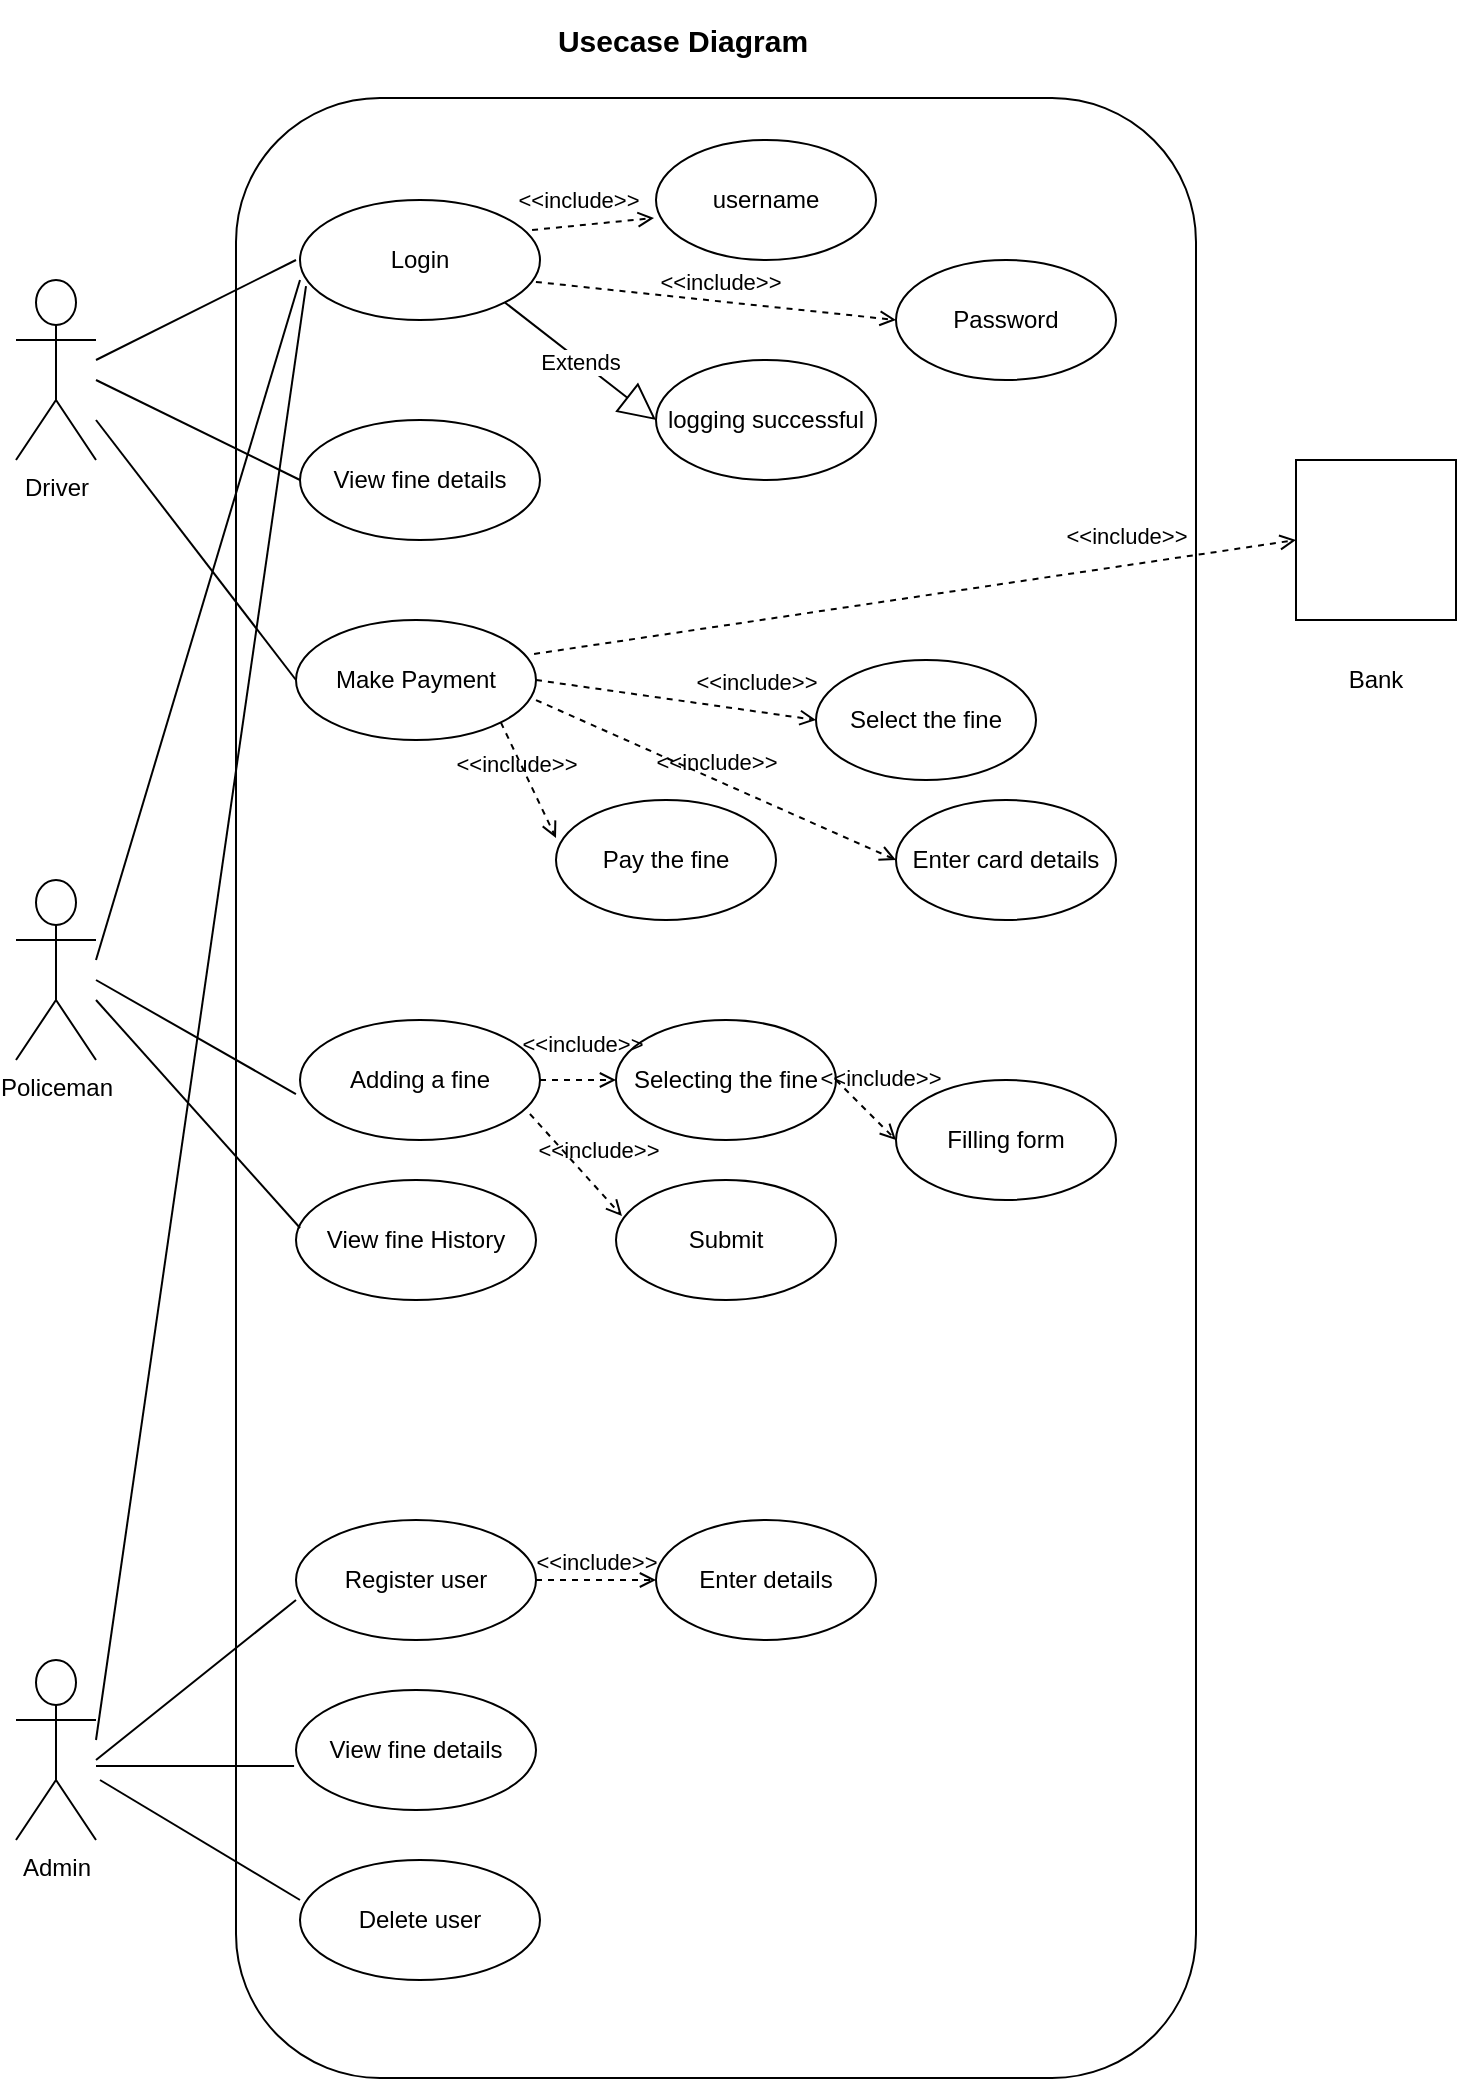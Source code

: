 <mxfile version="12.9.12" type="device"><diagram id="s2rFTcy_ans9lMq_LmtG" name="Page-1"><mxGraphModel dx="526" dy="378" grid="1" gridSize="10" guides="1" tooltips="1" connect="1" arrows="1" fold="1" page="1" pageScale="1" pageWidth="827" pageHeight="1169" math="0" shadow="0"><root><mxCell id="0"/><mxCell id="1" parent="0"/><mxCell id="iKHe4YNWkChNfjw-NhJn-3" value="" style="rounded=1;whiteSpace=wrap;html=1;flipV=1;flipH=1;" parent="1" vertex="1"><mxGeometry x="190" y="89" width="480" height="990" as="geometry"/></mxCell><mxCell id="iKHe4YNWkChNfjw-NhJn-5" value="&lt;b&gt;&lt;font style=&quot;font-size: 15px&quot;&gt;Usecase Diagram&lt;/font&gt;&lt;/b&gt;" style="text;html=1;strokeColor=none;fillColor=none;align=center;verticalAlign=middle;whiteSpace=wrap;rounded=0;" parent="1" vertex="1"><mxGeometry x="342" y="40" width="143" height="40" as="geometry"/></mxCell><mxCell id="iKHe4YNWkChNfjw-NhJn-9" value="Driver" style="shape=umlActor;verticalLabelPosition=bottom;labelBackgroundColor=#ffffff;verticalAlign=top;html=1;" parent="1" vertex="1"><mxGeometry x="80" y="180" width="40" height="90" as="geometry"/></mxCell><mxCell id="iKHe4YNWkChNfjw-NhJn-32" value="Policeman" style="shape=umlActor;verticalLabelPosition=bottom;labelBackgroundColor=#ffffff;verticalAlign=top;html=1;" parent="1" vertex="1"><mxGeometry x="80" y="480" width="40" height="90" as="geometry"/></mxCell><mxCell id="iKHe4YNWkChNfjw-NhJn-51" value="Admin" style="shape=umlActor;verticalLabelPosition=bottom;labelBackgroundColor=#ffffff;verticalAlign=top;html=1;" parent="1" vertex="1"><mxGeometry x="80" y="870" width="40" height="90" as="geometry"/></mxCell><mxCell id="iKHe4YNWkChNfjw-NhJn-13" value="Login" style="ellipse;whiteSpace=wrap;html=1;" parent="1" vertex="1"><mxGeometry x="222" y="140" width="120" height="60" as="geometry"/></mxCell><mxCell id="iKHe4YNWkChNfjw-NhJn-14" value="username" style="ellipse;whiteSpace=wrap;html=1;" parent="1" vertex="1"><mxGeometry x="400" y="110" width="110" height="60" as="geometry"/></mxCell><mxCell id="iKHe4YNWkChNfjw-NhJn-15" value="Password" style="ellipse;whiteSpace=wrap;html=1;" parent="1" vertex="1"><mxGeometry x="520" y="170" width="110" height="60" as="geometry"/></mxCell><mxCell id="iKHe4YNWkChNfjw-NhJn-16" value="logging successful" style="ellipse;whiteSpace=wrap;html=1;" parent="1" vertex="1"><mxGeometry x="400" y="220" width="110" height="60" as="geometry"/></mxCell><mxCell id="iKHe4YNWkChNfjw-NhJn-17" value="&amp;lt;&amp;lt;include&amp;gt;&amp;gt;" style="edgeStyle=none;html=1;endArrow=open;verticalAlign=bottom;dashed=1;labelBackgroundColor=none;entryX=-0.009;entryY=0.65;entryDx=0;entryDy=0;entryPerimeter=0;exitX=0.967;exitY=0.25;exitDx=0;exitDy=0;exitPerimeter=0;" parent="1" source="iKHe4YNWkChNfjw-NhJn-13" target="iKHe4YNWkChNfjw-NhJn-14" edge="1"><mxGeometry x="-0.228" y="4" width="160" relative="1" as="geometry"><mxPoint x="310" y="150" as="sourcePoint"/><mxPoint x="470" y="150" as="targetPoint"/><mxPoint as="offset"/></mxGeometry></mxCell><mxCell id="iKHe4YNWkChNfjw-NhJn-18" value="&amp;lt;&amp;lt;include&amp;gt;&amp;gt;" style="edgeStyle=none;html=1;endArrow=open;verticalAlign=bottom;dashed=1;labelBackgroundColor=none;exitX=0.983;exitY=0.683;exitDx=0;exitDy=0;exitPerimeter=0;entryX=0;entryY=0.5;entryDx=0;entryDy=0;" parent="1" source="iKHe4YNWkChNfjw-NhJn-13" target="iKHe4YNWkChNfjw-NhJn-15" edge="1"><mxGeometry x="0.024" y="1" width="160" relative="1" as="geometry"><mxPoint x="340" y="190" as="sourcePoint"/><mxPoint x="498" y="200" as="targetPoint"/><mxPoint as="offset"/></mxGeometry></mxCell><mxCell id="iKHe4YNWkChNfjw-NhJn-19" value="Extends" style="endArrow=block;endSize=16;endFill=0;html=1;entryX=0;entryY=0.5;entryDx=0;entryDy=0;exitX=1;exitY=1;exitDx=0;exitDy=0;" parent="1" source="iKHe4YNWkChNfjw-NhJn-13" target="iKHe4YNWkChNfjw-NhJn-16" edge="1"><mxGeometry width="160" relative="1" as="geometry"><mxPoint x="250" y="230" as="sourcePoint"/><mxPoint x="410" y="230" as="targetPoint"/></mxGeometry></mxCell><mxCell id="iKHe4YNWkChNfjw-NhJn-20" value="" style="endArrow=none;html=1;" parent="1" edge="1"><mxGeometry width="50" height="50" relative="1" as="geometry"><mxPoint x="120" y="220" as="sourcePoint"/><mxPoint x="220" y="170" as="targetPoint"/></mxGeometry></mxCell><mxCell id="iKHe4YNWkChNfjw-NhJn-21" value="View fine details" style="ellipse;whiteSpace=wrap;html=1;" parent="1" vertex="1"><mxGeometry x="222" y="250" width="120" height="60" as="geometry"/></mxCell><mxCell id="iKHe4YNWkChNfjw-NhJn-22" value="Make Payment" style="ellipse;whiteSpace=wrap;html=1;" parent="1" vertex="1"><mxGeometry x="220" y="350" width="120" height="60" as="geometry"/></mxCell><mxCell id="iKHe4YNWkChNfjw-NhJn-23" value="Select the fine" style="ellipse;whiteSpace=wrap;html=1;" parent="1" vertex="1"><mxGeometry x="480" y="370" width="110" height="60" as="geometry"/></mxCell><mxCell id="iKHe4YNWkChNfjw-NhJn-24" value="Enter card details" style="ellipse;whiteSpace=wrap;html=1;" parent="1" vertex="1"><mxGeometry x="520" y="440" width="110" height="60" as="geometry"/></mxCell><mxCell id="iKHe4YNWkChNfjw-NhJn-25" value="Pay the fine" style="ellipse;whiteSpace=wrap;html=1;" parent="1" vertex="1"><mxGeometry x="350" y="440" width="110" height="60" as="geometry"/></mxCell><mxCell id="iKHe4YNWkChNfjw-NhJn-27" value="" style="endArrow=none;html=1;entryX=0;entryY=0.5;entryDx=0;entryDy=0;" parent="1" target="iKHe4YNWkChNfjw-NhJn-21" edge="1"><mxGeometry width="50" height="50" relative="1" as="geometry"><mxPoint x="120" y="230" as="sourcePoint"/><mxPoint x="230" y="260" as="targetPoint"/></mxGeometry></mxCell><mxCell id="iKHe4YNWkChNfjw-NhJn-28" value="" style="endArrow=none;html=1;entryX=0;entryY=0.5;entryDx=0;entryDy=0;" parent="1" target="iKHe4YNWkChNfjw-NhJn-22" edge="1"><mxGeometry width="50" height="50" relative="1" as="geometry"><mxPoint x="120" y="250" as="sourcePoint"/><mxPoint x="300" y="330" as="targetPoint"/></mxGeometry></mxCell><mxCell id="iKHe4YNWkChNfjw-NhJn-29" value="&amp;lt;&amp;lt;include&amp;gt;&amp;gt;" style="edgeStyle=none;html=1;endArrow=open;verticalAlign=bottom;dashed=1;labelBackgroundColor=none;entryX=0;entryY=0.5;entryDx=0;entryDy=0;exitX=1;exitY=0.5;exitDx=0;exitDy=0;" parent="1" source="iKHe4YNWkChNfjw-NhJn-22" target="iKHe4YNWkChNfjw-NhJn-23" edge="1"><mxGeometry x="0.56" y="6" width="160" relative="1" as="geometry"><mxPoint x="437.03" y="333" as="sourcePoint"/><mxPoint x="500" y="327" as="targetPoint"/><mxPoint as="offset"/></mxGeometry></mxCell><mxCell id="iKHe4YNWkChNfjw-NhJn-30" value="&amp;lt;&amp;lt;include&amp;gt;&amp;gt;" style="edgeStyle=none;html=1;endArrow=open;verticalAlign=bottom;dashed=1;labelBackgroundColor=none;entryX=0;entryY=0.5;entryDx=0;entryDy=0;exitX=1;exitY=0.667;exitDx=0;exitDy=0;exitPerimeter=0;" parent="1" source="iKHe4YNWkChNfjw-NhJn-22" target="iKHe4YNWkChNfjw-NhJn-24" edge="1"><mxGeometry width="160" relative="1" as="geometry"><mxPoint x="430" y="340" as="sourcePoint"/><mxPoint x="520" y="340" as="targetPoint"/><mxPoint as="offset"/></mxGeometry></mxCell><mxCell id="iKHe4YNWkChNfjw-NhJn-31" value="&amp;lt;&amp;lt;include&amp;gt;&amp;gt;" style="edgeStyle=none;html=1;endArrow=open;verticalAlign=bottom;dashed=1;labelBackgroundColor=none;entryX=0;entryY=0.317;entryDx=0;entryDy=0;exitX=1;exitY=1;exitDx=0;exitDy=0;entryPerimeter=0;" parent="1" source="iKHe4YNWkChNfjw-NhJn-22" target="iKHe4YNWkChNfjw-NhJn-25" edge="1"><mxGeometry x="-0.07" y="-6" width="160" relative="1" as="geometry"><mxPoint x="440" y="350" as="sourcePoint"/><mxPoint x="520" y="410" as="targetPoint"/><mxPoint as="offset"/></mxGeometry></mxCell><mxCell id="iKHe4YNWkChNfjw-NhJn-34" value="Adding a fine" style="ellipse;whiteSpace=wrap;html=1;" parent="1" vertex="1"><mxGeometry x="222" y="550" width="120" height="60" as="geometry"/></mxCell><mxCell id="iKHe4YNWkChNfjw-NhJn-35" value="Selecting the fine" style="ellipse;whiteSpace=wrap;html=1;" parent="1" vertex="1"><mxGeometry x="380" y="550" width="110" height="60" as="geometry"/></mxCell><mxCell id="iKHe4YNWkChNfjw-NhJn-36" value="Filling form" style="ellipse;whiteSpace=wrap;html=1;" parent="1" vertex="1"><mxGeometry x="520" y="580" width="110" height="60" as="geometry"/></mxCell><mxCell id="iKHe4YNWkChNfjw-NhJn-37" value="Submit" style="ellipse;whiteSpace=wrap;html=1;" parent="1" vertex="1"><mxGeometry x="380" y="630" width="110" height="60" as="geometry"/></mxCell><mxCell id="iKHe4YNWkChNfjw-NhJn-38" value="&amp;lt;&amp;lt;include&amp;gt;&amp;gt;" style="edgeStyle=none;html=1;endArrow=open;verticalAlign=bottom;dashed=1;labelBackgroundColor=none;entryX=0;entryY=0.5;entryDx=0;entryDy=0;exitX=1;exitY=0.5;exitDx=0;exitDy=0;" parent="1" source="iKHe4YNWkChNfjw-NhJn-34" target="iKHe4YNWkChNfjw-NhJn-35" edge="1"><mxGeometry x="0.1" y="9" width="160" relative="1" as="geometry"><mxPoint x="322.426" y="427.193" as="sourcePoint"/><mxPoint x="540" y="485" as="targetPoint"/><mxPoint as="offset"/></mxGeometry></mxCell><mxCell id="iKHe4YNWkChNfjw-NhJn-39" value="&amp;lt;&amp;lt;include&amp;gt;&amp;gt;" style="edgeStyle=none;html=1;endArrow=open;verticalAlign=bottom;dashed=1;labelBackgroundColor=none;entryX=0;entryY=0.5;entryDx=0;entryDy=0;exitX=1;exitY=0.5;exitDx=0;exitDy=0;" parent="1" source="iKHe4YNWkChNfjw-NhJn-35" target="iKHe4YNWkChNfjw-NhJn-36" edge="1"><mxGeometry y="10" width="160" relative="1" as="geometry"><mxPoint x="510" y="490" as="sourcePoint"/><mxPoint x="540" y="500" as="targetPoint"/><mxPoint as="offset"/></mxGeometry></mxCell><mxCell id="iKHe4YNWkChNfjw-NhJn-41" value="&amp;lt;&amp;lt;include&amp;gt;&amp;gt;" style="edgeStyle=none;html=1;endArrow=open;verticalAlign=bottom;dashed=1;labelBackgroundColor=none;exitX=0.958;exitY=0.783;exitDx=0;exitDy=0;exitPerimeter=0;entryX=0.027;entryY=0.3;entryDx=0;entryDy=0;entryPerimeter=0;" parent="1" source="iKHe4YNWkChNfjw-NhJn-34" target="iKHe4YNWkChNfjw-NhJn-37" edge="1"><mxGeometry x="0.241" y="7" width="160" relative="1" as="geometry"><mxPoint x="330" y="480" as="sourcePoint"/><mxPoint x="400" y="530" as="targetPoint"/><mxPoint as="offset"/></mxGeometry></mxCell><mxCell id="iKHe4YNWkChNfjw-NhJn-42" value="View fine History" style="ellipse;whiteSpace=wrap;html=1;" parent="1" vertex="1"><mxGeometry x="220" y="630" width="120" height="60" as="geometry"/></mxCell><mxCell id="iKHe4YNWkChNfjw-NhJn-45" value="" style="endArrow=none;html=1;entryX=-0.017;entryY=0.617;entryDx=0;entryDy=0;entryPerimeter=0;" parent="1" target="iKHe4YNWkChNfjw-NhJn-34" edge="1"><mxGeometry width="50" height="50" relative="1" as="geometry"><mxPoint x="120" y="530" as="sourcePoint"/><mxPoint x="220" y="510" as="targetPoint"/></mxGeometry></mxCell><mxCell id="iKHe4YNWkChNfjw-NhJn-47" value="" style="endArrow=none;html=1;entryX=0.017;entryY=0.4;entryDx=0;entryDy=0;entryPerimeter=0;" parent="1" target="iKHe4YNWkChNfjw-NhJn-42" edge="1"><mxGeometry width="50" height="50" relative="1" as="geometry"><mxPoint x="120" y="540" as="sourcePoint"/><mxPoint x="220" y="590" as="targetPoint"/></mxGeometry></mxCell><mxCell id="iKHe4YNWkChNfjw-NhJn-50" value="" style="endArrow=none;html=1;" parent="1" edge="1"><mxGeometry width="50" height="50" relative="1" as="geometry"><mxPoint x="120" y="520" as="sourcePoint"/><mxPoint x="222" y="180" as="targetPoint"/></mxGeometry></mxCell><mxCell id="iKHe4YNWkChNfjw-NhJn-53" value="Delete user" style="ellipse;whiteSpace=wrap;html=1;" parent="1" vertex="1"><mxGeometry x="222" y="970" width="120" height="60" as="geometry"/></mxCell><mxCell id="iKHe4YNWkChNfjw-NhJn-54" value="View fine details" style="ellipse;whiteSpace=wrap;html=1;" parent="1" vertex="1"><mxGeometry x="220" y="885" width="120" height="60" as="geometry"/></mxCell><mxCell id="iKHe4YNWkChNfjw-NhJn-55" value="Register user" style="ellipse;whiteSpace=wrap;html=1;" parent="1" vertex="1"><mxGeometry x="220" y="800" width="120" height="60" as="geometry"/></mxCell><mxCell id="iKHe4YNWkChNfjw-NhJn-56" value="Enter details" style="ellipse;whiteSpace=wrap;html=1;" parent="1" vertex="1"><mxGeometry x="400" y="800" width="110" height="60" as="geometry"/></mxCell><mxCell id="iKHe4YNWkChNfjw-NhJn-57" value="&amp;lt;&amp;lt;include&amp;gt;&amp;gt;" style="edgeStyle=none;html=1;endArrow=open;verticalAlign=bottom;dashed=1;labelBackgroundColor=none;exitX=1;exitY=0.5;exitDx=0;exitDy=0;entryX=0;entryY=0.5;entryDx=0;entryDy=0;" parent="1" source="iKHe4YNWkChNfjw-NhJn-55" target="iKHe4YNWkChNfjw-NhJn-56" edge="1"><mxGeometry width="160" relative="1" as="geometry"><mxPoint x="340.0" y="814.49" as="sourcePoint"/><mxPoint x="408.01" y="845.51" as="targetPoint"/><mxPoint as="offset"/></mxGeometry></mxCell><mxCell id="iKHe4YNWkChNfjw-NhJn-58" value="" style="endArrow=none;html=1;entryX=0;entryY=0.667;entryDx=0;entryDy=0;entryPerimeter=0;" parent="1" target="iKHe4YNWkChNfjw-NhJn-55" edge="1"><mxGeometry width="50" height="50" relative="1" as="geometry"><mxPoint x="120" y="920" as="sourcePoint"/><mxPoint x="210" y="860" as="targetPoint"/></mxGeometry></mxCell><mxCell id="iKHe4YNWkChNfjw-NhJn-59" value="" style="endArrow=none;html=1;entryX=-0.008;entryY=0.633;entryDx=0;entryDy=0;entryPerimeter=0;" parent="1" target="iKHe4YNWkChNfjw-NhJn-54" edge="1"><mxGeometry width="50" height="50" relative="1" as="geometry"><mxPoint x="120" y="923" as="sourcePoint"/><mxPoint x="230" y="850.02" as="targetPoint"/></mxGeometry></mxCell><mxCell id="iKHe4YNWkChNfjw-NhJn-60" value="" style="endArrow=none;html=1;" parent="1" edge="1"><mxGeometry width="50" height="50" relative="1" as="geometry"><mxPoint x="122" y="930" as="sourcePoint"/><mxPoint x="222" y="990" as="targetPoint"/></mxGeometry></mxCell><mxCell id="iKHe4YNWkChNfjw-NhJn-61" value="" style="endArrow=none;html=1;entryX=0.025;entryY=0.717;entryDx=0;entryDy=0;entryPerimeter=0;" parent="1" target="iKHe4YNWkChNfjw-NhJn-13" edge="1"><mxGeometry width="50" height="50" relative="1" as="geometry"><mxPoint x="120" y="910" as="sourcePoint"/><mxPoint x="220" y="190" as="targetPoint"/></mxGeometry></mxCell><mxCell id="iKHe4YNWkChNfjw-NhJn-62" value="" style="whiteSpace=wrap;html=1;aspect=fixed;" parent="1" vertex="1"><mxGeometry x="720" y="270" width="80" height="80" as="geometry"/></mxCell><mxCell id="iKHe4YNWkChNfjw-NhJn-63" value="Bank" style="text;html=1;strokeColor=none;fillColor=none;align=center;verticalAlign=middle;whiteSpace=wrap;rounded=0;" parent="1" vertex="1"><mxGeometry x="740" y="370" width="40" height="20" as="geometry"/></mxCell><mxCell id="iKHe4YNWkChNfjw-NhJn-64" value="&amp;lt;&amp;lt;include&amp;gt;&amp;gt;" style="edgeStyle=none;html=1;endArrow=open;verticalAlign=bottom;dashed=1;labelBackgroundColor=none;exitX=0.992;exitY=0.283;exitDx=0;exitDy=0;exitPerimeter=0;entryX=0;entryY=0.5;entryDx=0;entryDy=0;" parent="1" source="iKHe4YNWkChNfjw-NhJn-22" target="iKHe4YNWkChNfjw-NhJn-62" edge="1"><mxGeometry x="0.56" y="6" width="160" relative="1" as="geometry"><mxPoint x="350" y="390" as="sourcePoint"/><mxPoint x="710" y="310" as="targetPoint"/><mxPoint as="offset"/></mxGeometry></mxCell></root></mxGraphModel></diagram></mxfile>
